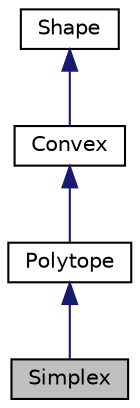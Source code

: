 digraph "Simplex"
{
  edge [fontname="Helvetica",fontsize="10",labelfontname="Helvetica",labelfontsize="10"];
  node [fontname="Helvetica",fontsize="10",shape=record];
  Node1 [label="Simplex",height=0.2,width=0.4,color="black", fillcolor="grey75", style="filled", fontcolor="black"];
  Node2 -> Node1 [dir="back",color="midnightblue",fontsize="10",style="solid",fontname="Helvetica"];
  Node2 [label="Polytope",height=0.2,width=0.4,color="black", fillcolor="white", style="filled",URL="$class_polytope.html"];
  Node3 -> Node2 [dir="back",color="midnightblue",fontsize="10",style="solid",fontname="Helvetica"];
  Node3 [label="Convex",height=0.2,width=0.4,color="black", fillcolor="white", style="filled",URL="$class_convex.html"];
  Node4 -> Node3 [dir="back",color="midnightblue",fontsize="10",style="solid",fontname="Helvetica"];
  Node4 [label="Shape",height=0.2,width=0.4,color="black", fillcolor="white", style="filled",URL="$class_shape.html"];
}
